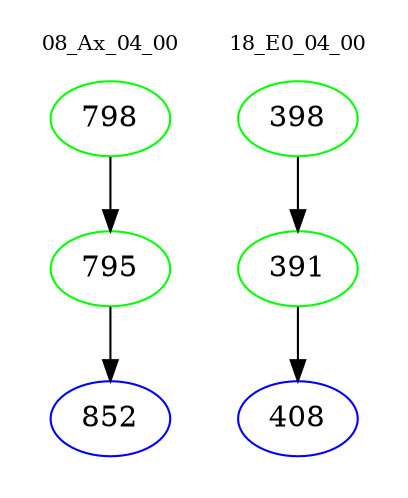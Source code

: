 digraph{
subgraph cluster_0 {
color = white
label = "08_Ax_04_00";
fontsize=10;
T0_798 [label="798", color="green"]
T0_798 -> T0_795 [color="black"]
T0_795 [label="795", color="green"]
T0_795 -> T0_852 [color="black"]
T0_852 [label="852", color="blue"]
}
subgraph cluster_1 {
color = white
label = "18_E0_04_00";
fontsize=10;
T1_398 [label="398", color="green"]
T1_398 -> T1_391 [color="black"]
T1_391 [label="391", color="green"]
T1_391 -> T1_408 [color="black"]
T1_408 [label="408", color="blue"]
}
}
